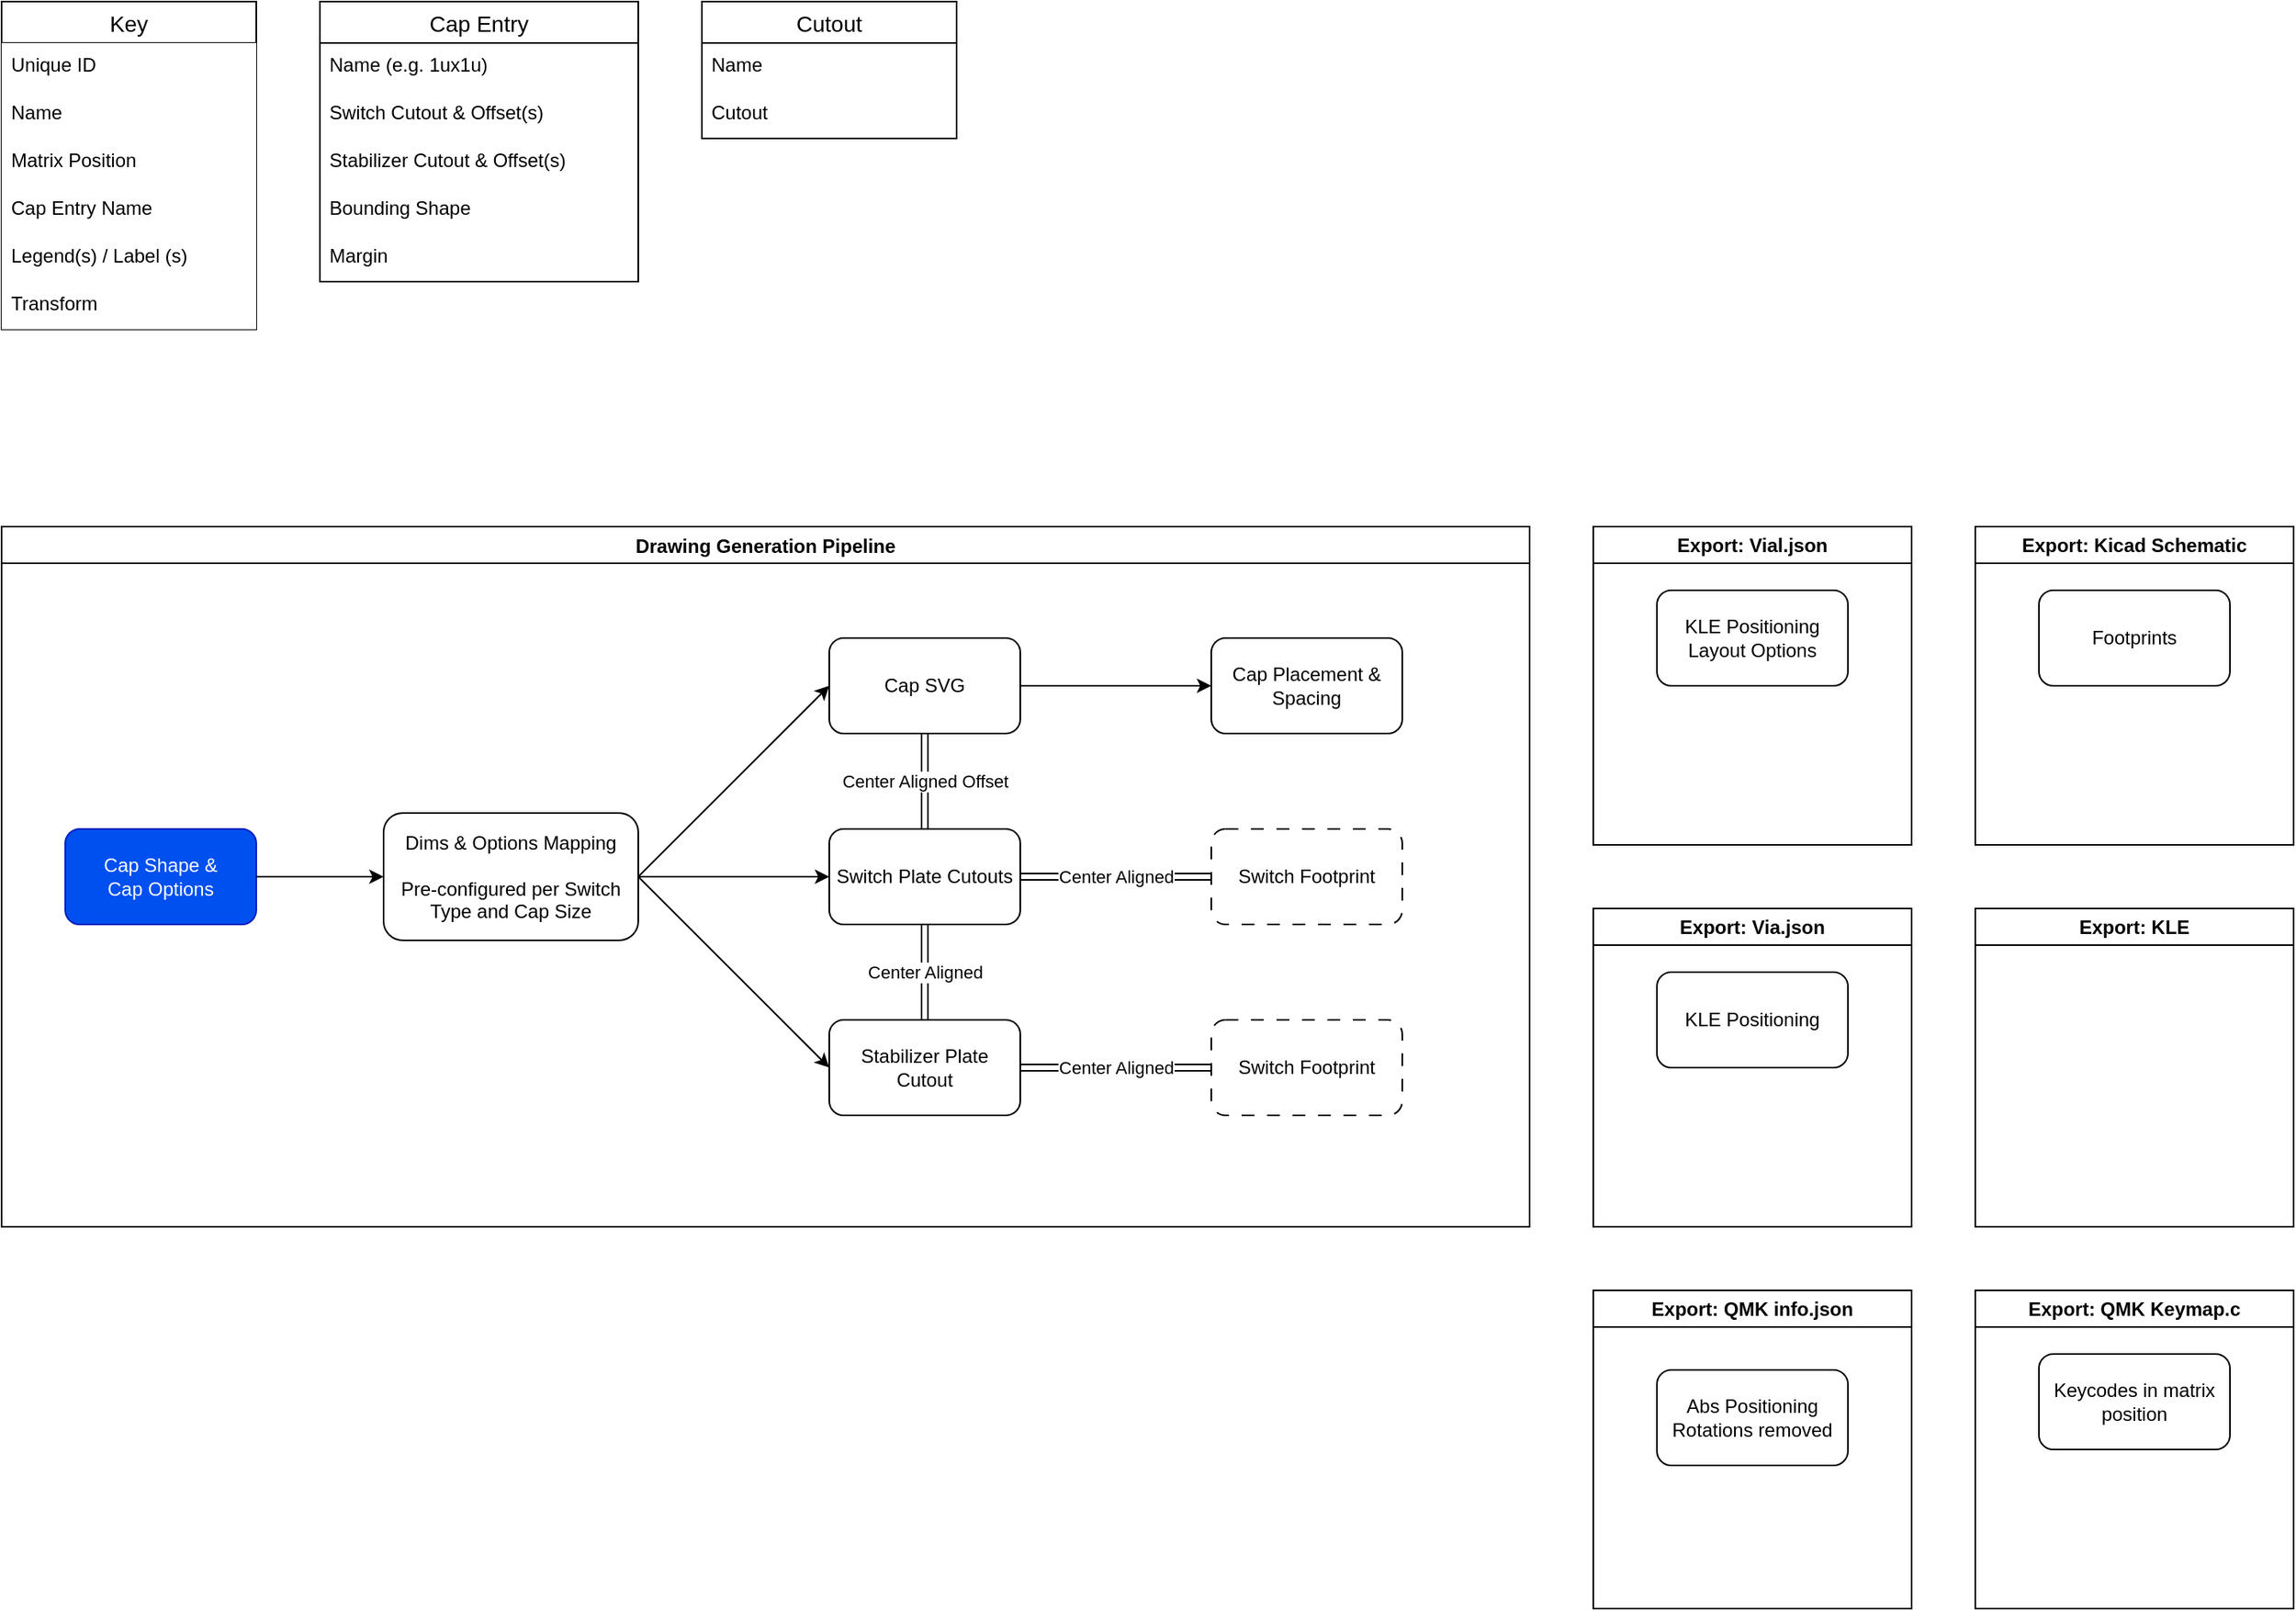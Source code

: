 <mxfile>
    <diagram id="Zx-dt7DG9LgxkGhazVlm" name="Page-1">
        <mxGraphModel dx="747" dy="698" grid="1" gridSize="10" guides="1" tooltips="1" connect="1" arrows="1" fold="1" page="1" pageScale="1" pageWidth="4000" pageHeight="4000" math="0" shadow="0">
            <root>
                <mxCell id="0"/>
                <mxCell id="1" parent="0"/>
                <mxCell id="11" value="Export: Vial.json" style="swimlane;whiteSpace=wrap;html=1;" parent="1" vertex="1">
                    <mxGeometry x="1080" y="800" width="200" height="200" as="geometry">
                        <mxRectangle x="580" y="40" width="130" height="30" as="alternateBounds"/>
                    </mxGeometry>
                </mxCell>
                <mxCell id="24" value="KLE Positioning&lt;br&gt;Layout Options" style="rounded=1;whiteSpace=wrap;html=1;" parent="11" vertex="1">
                    <mxGeometry x="40" y="40" width="120" height="60" as="geometry"/>
                </mxCell>
                <mxCell id="12" value="Export: Via.json" style="swimlane;whiteSpace=wrap;html=1;" parent="1" vertex="1">
                    <mxGeometry x="1080" y="1040" width="200" height="200" as="geometry"/>
                </mxCell>
                <mxCell id="26" value="KLE Positioning" style="rounded=1;whiteSpace=wrap;html=1;" parent="12" vertex="1">
                    <mxGeometry x="40" y="40" width="120" height="60" as="geometry"/>
                </mxCell>
                <mxCell id="13" value="Export: QMK info.json" style="swimlane;whiteSpace=wrap;html=1;" parent="1" vertex="1">
                    <mxGeometry x="1080" y="1280" width="200" height="200" as="geometry"/>
                </mxCell>
                <mxCell id="27" value="Abs Positioning&lt;br&gt;Rotations removed" style="rounded=1;whiteSpace=wrap;html=1;" parent="13" vertex="1">
                    <mxGeometry x="40" y="50" width="120" height="60" as="geometry"/>
                </mxCell>
                <mxCell id="14" value="Export: Kicad Schematic" style="swimlane;whiteSpace=wrap;html=1;" parent="1" vertex="1">
                    <mxGeometry x="1320" y="800" width="200" height="200" as="geometry"/>
                </mxCell>
                <mxCell id="31" value="Footprints" style="rounded=1;whiteSpace=wrap;html=1;" parent="14" vertex="1">
                    <mxGeometry x="40" y="40" width="120" height="60" as="geometry"/>
                </mxCell>
                <mxCell id="15" value="Export: QMK Keymap.c" style="swimlane;whiteSpace=wrap;html=1;" parent="1" vertex="1">
                    <mxGeometry x="1320" y="1280" width="200" height="200" as="geometry"/>
                </mxCell>
                <mxCell id="32" value="Keycodes in matrix position" style="rounded=1;whiteSpace=wrap;html=1;" parent="15" vertex="1">
                    <mxGeometry x="40" y="40" width="120" height="60" as="geometry"/>
                </mxCell>
                <mxCell id="28" value="Export: KLE" style="swimlane;whiteSpace=wrap;html=1;" parent="1" vertex="1">
                    <mxGeometry x="1320" y="1040" width="200" height="200" as="geometry"/>
                </mxCell>
                <mxCell id="41" value="Drawing Generation Pipeline" style="swimlane;" parent="1" vertex="1">
                    <mxGeometry x="80" y="800" width="960" height="440" as="geometry">
                        <mxRectangle x="1400" y="760" width="180" height="30" as="alternateBounds"/>
                    </mxGeometry>
                </mxCell>
                <mxCell id="42" style="edgeStyle=none;html=1;entryX=0;entryY=0.5;entryDx=0;entryDy=0;exitX=1;exitY=0.5;exitDx=0;exitDy=0;" parent="41" source="97" target="35" edge="1">
                    <mxGeometry relative="1" as="geometry">
                        <mxPoint x="440" y="220" as="sourcePoint"/>
                    </mxGeometry>
                </mxCell>
                <mxCell id="33" value="Cap Shape &amp;amp;&lt;br&gt;Cap Options" style="rounded=1;whiteSpace=wrap;html=1;fillColor=#0050ef;fontColor=#ffffff;strokeColor=#001DBC;" parent="41" vertex="1">
                    <mxGeometry x="40" y="190" width="120" height="60" as="geometry"/>
                </mxCell>
                <mxCell id="43" style="edgeStyle=none;html=1;entryX=0;entryY=0.5;entryDx=0;entryDy=0;" parent="41" source="35" target="36" edge="1">
                    <mxGeometry relative="1" as="geometry"/>
                </mxCell>
                <mxCell id="35" value="Cap SVG" style="rounded=1;whiteSpace=wrap;html=1;" parent="41" vertex="1">
                    <mxGeometry x="520" y="70" width="120" height="60" as="geometry"/>
                </mxCell>
                <mxCell id="34" value="Switch Plate Cutouts" style="rounded=1;whiteSpace=wrap;html=1;" parent="41" vertex="1">
                    <mxGeometry x="520" y="190" width="120" height="60" as="geometry"/>
                </mxCell>
                <mxCell id="36" value="Cap Placement &amp;amp;&lt;br&gt;Spacing" style="rounded=1;whiteSpace=wrap;html=1;" parent="41" vertex="1">
                    <mxGeometry x="760" y="70" width="120" height="60" as="geometry"/>
                </mxCell>
                <mxCell id="46" value="Stabilizer Plate Cutout" style="rounded=1;whiteSpace=wrap;html=1;" parent="41" vertex="1">
                    <mxGeometry x="520" y="310" width="120" height="60" as="geometry"/>
                </mxCell>
                <mxCell id="66" value="" style="endArrow=classic;html=1;exitX=0.5;exitY=1;exitDx=0;exitDy=0;entryX=0.5;entryY=0;entryDx=0;entryDy=0;shape=link;" parent="41" source="34" target="46" edge="1">
                    <mxGeometry relative="1" as="geometry">
                        <mxPoint x="760" y="300" as="sourcePoint"/>
                        <mxPoint x="920" y="180" as="targetPoint"/>
                    </mxGeometry>
                </mxCell>
                <mxCell id="67" value="Center Aligned" style="edgeLabel;resizable=0;html=1;align=center;verticalAlign=middle;" parent="66" connectable="0" vertex="1">
                    <mxGeometry relative="1" as="geometry"/>
                </mxCell>
                <mxCell id="81" value="" style="endArrow=classic;html=1;exitX=0.5;exitY=1;exitDx=0;exitDy=0;entryX=0.5;entryY=0;entryDx=0;entryDy=0;shape=link;" parent="41" source="35" target="34" edge="1">
                    <mxGeometry relative="1" as="geometry">
                        <mxPoint x="739.5" y="180" as="sourcePoint"/>
                        <mxPoint x="739.5" y="240" as="targetPoint"/>
                    </mxGeometry>
                </mxCell>
                <mxCell id="82" value="Center Aligned Offset" style="edgeLabel;resizable=0;html=1;align=center;verticalAlign=middle;" parent="81" connectable="0" vertex="1">
                    <mxGeometry relative="1" as="geometry"/>
                </mxCell>
                <mxCell id="84" value="Switch Footprint" style="rounded=1;whiteSpace=wrap;html=1;dashed=1;dashPattern=8 8;" parent="41" vertex="1">
                    <mxGeometry x="760" y="310" width="120" height="60" as="geometry"/>
                </mxCell>
                <mxCell id="83" value="Switch Footprint" style="rounded=1;whiteSpace=wrap;html=1;dashed=1;dashPattern=8 8;" parent="41" vertex="1">
                    <mxGeometry x="760" y="190" width="120" height="60" as="geometry"/>
                </mxCell>
                <mxCell id="87" value="" style="endArrow=classic;html=1;exitX=1;exitY=0.5;exitDx=0;exitDy=0;entryX=0;entryY=0.5;entryDx=0;entryDy=0;shape=link;" parent="41" source="34" target="83" edge="1">
                    <mxGeometry relative="1" as="geometry">
                        <mxPoint x="590" y="260" as="sourcePoint"/>
                        <mxPoint x="590" y="320" as="targetPoint"/>
                    </mxGeometry>
                </mxCell>
                <mxCell id="88" value="Center Aligned" style="edgeLabel;resizable=0;html=1;align=center;verticalAlign=middle;" parent="87" connectable="0" vertex="1">
                    <mxGeometry relative="1" as="geometry"/>
                </mxCell>
                <mxCell id="89" value="" style="endArrow=classic;html=1;exitX=1;exitY=0.5;exitDx=0;exitDy=0;entryX=0;entryY=0.5;entryDx=0;entryDy=0;shape=link;" parent="41" source="46" target="84" edge="1">
                    <mxGeometry relative="1" as="geometry">
                        <mxPoint x="650" y="269.5" as="sourcePoint"/>
                        <mxPoint x="770" y="269.5" as="targetPoint"/>
                    </mxGeometry>
                </mxCell>
                <mxCell id="90" value="Center Aligned" style="edgeLabel;resizable=0;html=1;align=center;verticalAlign=middle;" parent="89" connectable="0" vertex="1">
                    <mxGeometry relative="1" as="geometry"/>
                </mxCell>
                <mxCell id="94" value="" style="endArrow=classic;html=1;exitX=1;exitY=0.5;exitDx=0;exitDy=0;entryX=0;entryY=0.5;entryDx=0;entryDy=0;" parent="41" source="33" target="97" edge="1">
                    <mxGeometry width="50" height="50" relative="1" as="geometry">
                        <mxPoint x="390" y="200" as="sourcePoint"/>
                        <mxPoint x="840" y="240" as="targetPoint"/>
                    </mxGeometry>
                </mxCell>
                <mxCell id="95" value="" style="endArrow=classic;html=1;exitX=1;exitY=0.5;exitDx=0;exitDy=0;entryX=0;entryY=0.5;entryDx=0;entryDy=0;" parent="41" source="97" target="46" edge="1">
                    <mxGeometry width="50" height="50" relative="1" as="geometry">
                        <mxPoint x="400.0" y="110" as="sourcePoint"/>
                        <mxPoint x="520.0" y="230" as="targetPoint"/>
                    </mxGeometry>
                </mxCell>
                <mxCell id="98" style="edgeStyle=none;html=1;exitX=1;exitY=0.5;exitDx=0;exitDy=0;entryX=0;entryY=0.5;entryDx=0;entryDy=0;" parent="41" source="97" target="34" edge="1">
                    <mxGeometry relative="1" as="geometry"/>
                </mxCell>
                <mxCell id="97" value="Dims &amp;amp; Options Mapping&lt;br&gt;&lt;br&gt;Pre-configured per Switch Type and Cap Size" style="rounded=1;whiteSpace=wrap;html=1;" parent="41" vertex="1">
                    <mxGeometry x="240" y="180" width="160" height="80" as="geometry"/>
                </mxCell>
                <mxCell id="187" value="Key" style="swimlane;fontStyle=0;childLayout=stackLayout;horizontal=1;startSize=26;horizontalStack=0;resizeParent=1;resizeParentMax=0;resizeLast=0;collapsible=1;marginBottom=0;align=center;fontSize=14;swimlaneFillColor=none;" parent="1" vertex="1">
                    <mxGeometry x="80" y="470" width="160" height="206" as="geometry"/>
                </mxCell>
                <mxCell id="188" value="Unique ID" style="text;spacingLeft=4;spacingRight=4;overflow=hidden;rotatable=0;points=[[0,0.5],[1,0.5]];portConstraint=eastwest;fontSize=12;fillColor=default;" parent="187" vertex="1">
                    <mxGeometry y="26" width="160" height="30" as="geometry"/>
                </mxCell>
                <mxCell id="189" value="Name" style="text;spacingLeft=4;spacingRight=4;overflow=hidden;rotatable=0;points=[[0,0.5],[1,0.5]];portConstraint=eastwest;fontSize=12;fillColor=default;" parent="187" vertex="1">
                    <mxGeometry y="56" width="160" height="30" as="geometry"/>
                </mxCell>
                <mxCell id="191" value="Matrix Position" style="text;spacingLeft=4;spacingRight=4;overflow=hidden;rotatable=0;points=[[0,0.5],[1,0.5]];portConstraint=eastwest;fontSize=12;fillColor=default;" parent="187" vertex="1">
                    <mxGeometry y="86" width="160" height="30" as="geometry"/>
                </mxCell>
                <mxCell id="196" value="Cap Entry Name" style="text;spacingLeft=4;spacingRight=4;overflow=hidden;rotatable=0;points=[[0,0.5],[1,0.5]];portConstraint=eastwest;fontSize=12;fillColor=default;" parent="187" vertex="1">
                    <mxGeometry y="116" width="160" height="30" as="geometry"/>
                </mxCell>
                <mxCell id="193" value="Legend(s) / Label (s)" style="text;spacingLeft=4;spacingRight=4;overflow=hidden;rotatable=0;points=[[0,0.5],[1,0.5]];portConstraint=eastwest;fontSize=12;fillColor=default;" parent="187" vertex="1">
                    <mxGeometry y="146" width="160" height="30" as="geometry"/>
                </mxCell>
                <mxCell id="190" value="Transform" style="text;spacingLeft=4;spacingRight=4;overflow=hidden;rotatable=0;points=[[0,0.5],[1,0.5]];portConstraint=eastwest;fontSize=12;fillColor=default;" parent="187" vertex="1">
                    <mxGeometry y="176" width="160" height="30" as="geometry"/>
                </mxCell>
                <mxCell id="211" value="Cap Entry" style="swimlane;fontStyle=0;childLayout=stackLayout;horizontal=1;startSize=26;horizontalStack=0;resizeParent=1;resizeParentMax=0;resizeLast=0;collapsible=1;marginBottom=0;align=center;fontSize=14;fillColor=default;gradientColor=none;" parent="1" vertex="1">
                    <mxGeometry x="280" y="470" width="200" height="176" as="geometry"/>
                </mxCell>
                <mxCell id="212" value="Name (e.g. 1ux1u)" style="text;strokeColor=none;fillColor=none;spacingLeft=4;spacingRight=4;overflow=hidden;rotatable=0;points=[[0,0.5],[1,0.5]];portConstraint=eastwest;fontSize=12;" parent="211" vertex="1">
                    <mxGeometry y="26" width="200" height="30" as="geometry"/>
                </mxCell>
                <mxCell id="214" value="Switch Cutout &amp; Offset(s)" style="text;strokeColor=none;fillColor=none;spacingLeft=4;spacingRight=4;overflow=hidden;rotatable=0;points=[[0,0.5],[1,0.5]];portConstraint=eastwest;fontSize=12;" parent="211" vertex="1">
                    <mxGeometry y="56" width="200" height="30" as="geometry"/>
                </mxCell>
                <mxCell id="215" value="Stabilizer Cutout &amp; Offset(s)" style="text;strokeColor=none;fillColor=none;spacingLeft=4;spacingRight=4;overflow=hidden;rotatable=0;points=[[0,0.5],[1,0.5]];portConstraint=eastwest;fontSize=12;" parent="211" vertex="1">
                    <mxGeometry y="86" width="200" height="30" as="geometry"/>
                </mxCell>
                <mxCell id="230" value="Bounding Shape" style="text;strokeColor=none;fillColor=none;spacingLeft=4;spacingRight=4;overflow=hidden;rotatable=0;points=[[0,0.5],[1,0.5]];portConstraint=eastwest;fontSize=12;" parent="211" vertex="1">
                    <mxGeometry y="116" width="200" height="30" as="geometry"/>
                </mxCell>
                <mxCell id="216" value="Margin" style="text;strokeColor=none;fillColor=none;spacingLeft=4;spacingRight=4;overflow=hidden;rotatable=0;points=[[0,0.5],[1,0.5]];portConstraint=eastwest;fontSize=12;" parent="211" vertex="1">
                    <mxGeometry y="146" width="200" height="30" as="geometry"/>
                </mxCell>
                <mxCell id="224" value="Cutout" style="swimlane;fontStyle=0;childLayout=stackLayout;horizontal=1;startSize=26;horizontalStack=0;resizeParent=1;resizeParentMax=0;resizeLast=0;collapsible=1;marginBottom=0;align=center;fontSize=14;" parent="1" vertex="1">
                    <mxGeometry x="520" y="470" width="160" height="86" as="geometry"/>
                </mxCell>
                <mxCell id="225" value="Name" style="text;strokeColor=none;fillColor=none;spacingLeft=4;spacingRight=4;overflow=hidden;rotatable=0;points=[[0,0.5],[1,0.5]];portConstraint=eastwest;fontSize=12;" parent="224" vertex="1">
                    <mxGeometry y="26" width="160" height="30" as="geometry"/>
                </mxCell>
                <mxCell id="226" value="Cutout&#10;" style="text;strokeColor=none;fillColor=none;spacingLeft=4;spacingRight=4;overflow=hidden;rotatable=0;points=[[0,0.5],[1,0.5]];portConstraint=eastwest;fontSize=12;" parent="224" vertex="1">
                    <mxGeometry y="56" width="160" height="30" as="geometry"/>
                </mxCell>
            </root>
        </mxGraphModel>
    </diagram>
</mxfile>